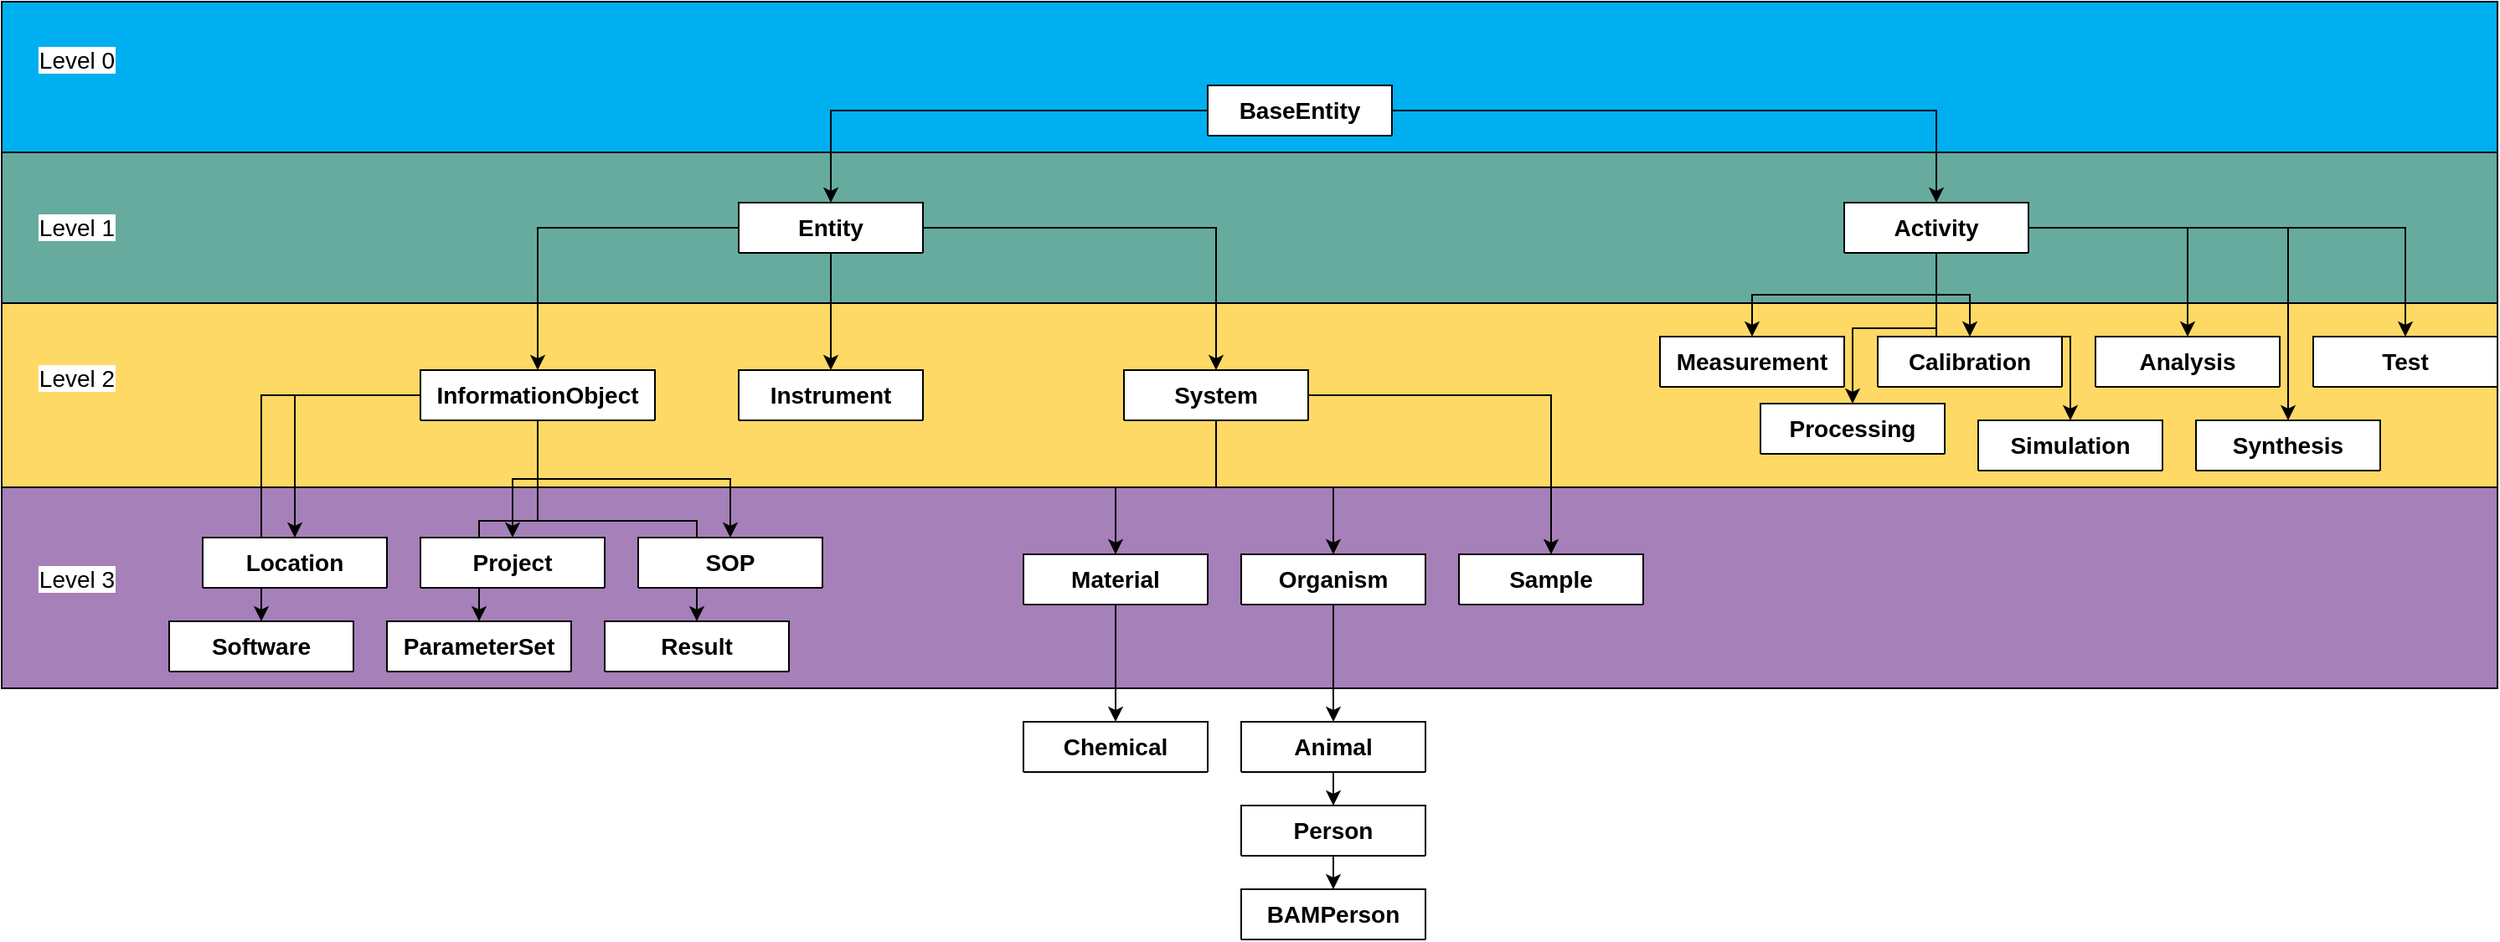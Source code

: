 <mxfile version="28.0.7">
  <diagram id="C5RBs43oDa-KdzZeNtuy" name="Page-1">
    <mxGraphModel dx="2492" dy="931" grid="1" gridSize="10" guides="1" tooltips="1" connect="1" arrows="1" fold="1" page="1" pageScale="1" pageWidth="827" pageHeight="1169" math="0" shadow="0">
      <root>
        <mxCell id="WIyWlLk6GJQsqaUBKTNV-0" />
        <mxCell id="WIyWlLk6GJQsqaUBKTNV-1" parent="WIyWlLk6GJQsqaUBKTNV-0" />
        <mxCell id="GeWPa8Rhjb-lwKFcVu_a-122" value="" style="rounded=0;whiteSpace=wrap;html=1;fillColor=#A680B8;" parent="WIyWlLk6GJQsqaUBKTNV-1" vertex="1">
          <mxGeometry x="-380" y="440" width="1490" height="120" as="geometry" />
        </mxCell>
        <mxCell id="GeWPa8Rhjb-lwKFcVu_a-121" value="" style="rounded=0;whiteSpace=wrap;html=1;fillColor=#FFD966;" parent="WIyWlLk6GJQsqaUBKTNV-1" vertex="1">
          <mxGeometry x="-380" y="330" width="1490" height="110" as="geometry" />
        </mxCell>
        <mxCell id="GeWPa8Rhjb-lwKFcVu_a-120" value="" style="rounded=0;whiteSpace=wrap;html=1;fillColor=#67AB9F;" parent="WIyWlLk6GJQsqaUBKTNV-1" vertex="1">
          <mxGeometry x="-380" y="240" width="1490" height="90" as="geometry" />
        </mxCell>
        <mxCell id="GeWPa8Rhjb-lwKFcVu_a-119" value="" style="rounded=0;whiteSpace=wrap;html=1;fillColor=#00AFF0;" parent="WIyWlLk6GJQsqaUBKTNV-1" vertex="1">
          <mxGeometry x="-380" y="150" width="1490" height="90" as="geometry" />
        </mxCell>
        <mxCell id="GeWPa8Rhjb-lwKFcVu_a-88" style="edgeStyle=orthogonalEdgeStyle;rounded=0;orthogonalLoop=1;jettySize=auto;html=1;" parent="WIyWlLk6GJQsqaUBKTNV-1" source="GeWPa8Rhjb-lwKFcVu_a-6" target="GeWPa8Rhjb-lwKFcVu_a-10" edge="1">
          <mxGeometry relative="1" as="geometry" />
        </mxCell>
        <mxCell id="GeWPa8Rhjb-lwKFcVu_a-92" style="edgeStyle=orthogonalEdgeStyle;rounded=0;orthogonalLoop=1;jettySize=auto;html=1;" parent="WIyWlLk6GJQsqaUBKTNV-1" source="GeWPa8Rhjb-lwKFcVu_a-6" target="GeWPa8Rhjb-lwKFcVu_a-13" edge="1">
          <mxGeometry relative="1" as="geometry" />
        </mxCell>
        <mxCell id="GeWPa8Rhjb-lwKFcVu_a-6" value="&lt;b&gt;&lt;font style=&quot;font-size: 14px;&quot;&gt;BaseEntity&lt;/font&gt;&lt;/b&gt;" style="swimlane;fontStyle=0;childLayout=stackLayout;horizontal=1;startSize=30;horizontalStack=0;resizeParent=1;resizeParentMax=0;resizeLast=0;collapsible=1;marginBottom=0;whiteSpace=wrap;html=1;" parent="WIyWlLk6GJQsqaUBKTNV-1" vertex="1" collapsed="1">
          <mxGeometry x="340" y="200" width="110" height="30" as="geometry">
            <mxRectangle x="220" y="330" width="140" height="90" as="alternateBounds" />
          </mxGeometry>
        </mxCell>
        <mxCell id="GeWPa8Rhjb-lwKFcVu_a-8" value="Item 2" style="text;strokeColor=none;fillColor=none;align=left;verticalAlign=middle;spacingLeft=4;spacingRight=4;overflow=hidden;points=[[0,0.5],[1,0.5]];portConstraint=eastwest;rotatable=0;whiteSpace=wrap;html=1;" parent="GeWPa8Rhjb-lwKFcVu_a-6" vertex="1">
          <mxGeometry y="30" width="140" height="30" as="geometry" />
        </mxCell>
        <mxCell id="GeWPa8Rhjb-lwKFcVu_a-9" value="Item 3" style="text;strokeColor=none;fillColor=none;align=left;verticalAlign=middle;spacingLeft=4;spacingRight=4;overflow=hidden;points=[[0,0.5],[1,0.5]];portConstraint=eastwest;rotatable=0;whiteSpace=wrap;html=1;" parent="GeWPa8Rhjb-lwKFcVu_a-6" vertex="1">
          <mxGeometry y="60" width="140" height="30" as="geometry" />
        </mxCell>
        <mxCell id="GeWPa8Rhjb-lwKFcVu_a-112" style="edgeStyle=orthogonalEdgeStyle;rounded=0;orthogonalLoop=1;jettySize=auto;html=1;" parent="WIyWlLk6GJQsqaUBKTNV-1" source="GeWPa8Rhjb-lwKFcVu_a-10" target="GeWPa8Rhjb-lwKFcVu_a-31" edge="1">
          <mxGeometry relative="1" as="geometry" />
        </mxCell>
        <mxCell id="GeWPa8Rhjb-lwKFcVu_a-113" style="edgeStyle=orthogonalEdgeStyle;rounded=0;orthogonalLoop=1;jettySize=auto;html=1;" parent="WIyWlLk6GJQsqaUBKTNV-1" source="GeWPa8Rhjb-lwKFcVu_a-10" target="GeWPa8Rhjb-lwKFcVu_a-28" edge="1">
          <mxGeometry relative="1" as="geometry" />
        </mxCell>
        <mxCell id="GeWPa8Rhjb-lwKFcVu_a-114" style="edgeStyle=orthogonalEdgeStyle;rounded=0;orthogonalLoop=1;jettySize=auto;html=1;" parent="WIyWlLk6GJQsqaUBKTNV-1" source="GeWPa8Rhjb-lwKFcVu_a-10" target="GeWPa8Rhjb-lwKFcVu_a-25" edge="1">
          <mxGeometry relative="1" as="geometry" />
        </mxCell>
        <mxCell id="GeWPa8Rhjb-lwKFcVu_a-115" style="edgeStyle=orthogonalEdgeStyle;rounded=0;orthogonalLoop=1;jettySize=auto;html=1;" parent="WIyWlLk6GJQsqaUBKTNV-1" source="GeWPa8Rhjb-lwKFcVu_a-10" target="GeWPa8Rhjb-lwKFcVu_a-43" edge="1">
          <mxGeometry relative="1" as="geometry" />
        </mxCell>
        <mxCell id="GeWPa8Rhjb-lwKFcVu_a-116" style="edgeStyle=orthogonalEdgeStyle;rounded=0;orthogonalLoop=1;jettySize=auto;html=1;" parent="WIyWlLk6GJQsqaUBKTNV-1" source="GeWPa8Rhjb-lwKFcVu_a-10" target="GeWPa8Rhjb-lwKFcVu_a-34" edge="1">
          <mxGeometry relative="1" as="geometry" />
        </mxCell>
        <mxCell id="GeWPa8Rhjb-lwKFcVu_a-117" style="edgeStyle=orthogonalEdgeStyle;rounded=0;orthogonalLoop=1;jettySize=auto;html=1;" parent="WIyWlLk6GJQsqaUBKTNV-1" source="GeWPa8Rhjb-lwKFcVu_a-10" target="GeWPa8Rhjb-lwKFcVu_a-37" edge="1">
          <mxGeometry relative="1" as="geometry" />
        </mxCell>
        <mxCell id="GeWPa8Rhjb-lwKFcVu_a-118" style="edgeStyle=orthogonalEdgeStyle;rounded=0;orthogonalLoop=1;jettySize=auto;html=1;" parent="WIyWlLk6GJQsqaUBKTNV-1" source="GeWPa8Rhjb-lwKFcVu_a-10" target="GeWPa8Rhjb-lwKFcVu_a-40" edge="1">
          <mxGeometry relative="1" as="geometry" />
        </mxCell>
        <mxCell id="GeWPa8Rhjb-lwKFcVu_a-10" value="&lt;b&gt;&lt;font style=&quot;font-size: 14px;&quot;&gt;Activity&lt;/font&gt;&lt;/b&gt;" style="swimlane;fontStyle=0;childLayout=stackLayout;horizontal=1;startSize=30;horizontalStack=0;resizeParent=1;resizeParentMax=0;resizeLast=0;collapsible=1;marginBottom=0;whiteSpace=wrap;html=1;" parent="WIyWlLk6GJQsqaUBKTNV-1" vertex="1" collapsed="1">
          <mxGeometry x="720" y="270" width="110" height="30" as="geometry">
            <mxRectangle x="220" y="330" width="140" height="90" as="alternateBounds" />
          </mxGeometry>
        </mxCell>
        <mxCell id="GeWPa8Rhjb-lwKFcVu_a-11" value="Item 2" style="text;strokeColor=none;fillColor=none;align=left;verticalAlign=middle;spacingLeft=4;spacingRight=4;overflow=hidden;points=[[0,0.5],[1,0.5]];portConstraint=eastwest;rotatable=0;whiteSpace=wrap;html=1;" parent="GeWPa8Rhjb-lwKFcVu_a-10" vertex="1">
          <mxGeometry y="30" width="140" height="30" as="geometry" />
        </mxCell>
        <mxCell id="GeWPa8Rhjb-lwKFcVu_a-12" value="Item 3" style="text;strokeColor=none;fillColor=none;align=left;verticalAlign=middle;spacingLeft=4;spacingRight=4;overflow=hidden;points=[[0,0.5],[1,0.5]];portConstraint=eastwest;rotatable=0;whiteSpace=wrap;html=1;" parent="GeWPa8Rhjb-lwKFcVu_a-10" vertex="1">
          <mxGeometry y="60" width="140" height="30" as="geometry" />
        </mxCell>
        <mxCell id="GeWPa8Rhjb-lwKFcVu_a-90" style="edgeStyle=orthogonalEdgeStyle;rounded=0;orthogonalLoop=1;jettySize=auto;html=1;" parent="WIyWlLk6GJQsqaUBKTNV-1" source="GeWPa8Rhjb-lwKFcVu_a-13" target="GeWPa8Rhjb-lwKFcVu_a-16" edge="1">
          <mxGeometry relative="1" as="geometry" />
        </mxCell>
        <mxCell id="GeWPa8Rhjb-lwKFcVu_a-91" style="edgeStyle=orthogonalEdgeStyle;rounded=0;orthogonalLoop=1;jettySize=auto;html=1;" parent="WIyWlLk6GJQsqaUBKTNV-1" source="GeWPa8Rhjb-lwKFcVu_a-13" target="GeWPa8Rhjb-lwKFcVu_a-19" edge="1">
          <mxGeometry relative="1" as="geometry" />
        </mxCell>
        <mxCell id="GeWPa8Rhjb-lwKFcVu_a-93" style="edgeStyle=orthogonalEdgeStyle;rounded=0;orthogonalLoop=1;jettySize=auto;html=1;" parent="WIyWlLk6GJQsqaUBKTNV-1" source="GeWPa8Rhjb-lwKFcVu_a-13" target="GeWPa8Rhjb-lwKFcVu_a-22" edge="1">
          <mxGeometry relative="1" as="geometry" />
        </mxCell>
        <mxCell id="GeWPa8Rhjb-lwKFcVu_a-13" value="&lt;b&gt;&lt;font style=&quot;font-size: 14px;&quot;&gt;Entity&lt;/font&gt;&lt;/b&gt;" style="swimlane;fontStyle=0;childLayout=stackLayout;horizontal=1;startSize=30;horizontalStack=0;resizeParent=1;resizeParentMax=0;resizeLast=0;collapsible=1;marginBottom=0;whiteSpace=wrap;html=1;" parent="WIyWlLk6GJQsqaUBKTNV-1" vertex="1" collapsed="1">
          <mxGeometry x="60" y="270" width="110" height="30" as="geometry">
            <mxRectangle x="220" y="330" width="140" height="90" as="alternateBounds" />
          </mxGeometry>
        </mxCell>
        <mxCell id="GeWPa8Rhjb-lwKFcVu_a-14" value="Item 2" style="text;strokeColor=none;fillColor=none;align=left;verticalAlign=middle;spacingLeft=4;spacingRight=4;overflow=hidden;points=[[0,0.5],[1,0.5]];portConstraint=eastwest;rotatable=0;whiteSpace=wrap;html=1;" parent="GeWPa8Rhjb-lwKFcVu_a-13" vertex="1">
          <mxGeometry y="30" width="140" height="30" as="geometry" />
        </mxCell>
        <mxCell id="GeWPa8Rhjb-lwKFcVu_a-15" value="Item 3" style="text;strokeColor=none;fillColor=none;align=left;verticalAlign=middle;spacingLeft=4;spacingRight=4;overflow=hidden;points=[[0,0.5],[1,0.5]];portConstraint=eastwest;rotatable=0;whiteSpace=wrap;html=1;" parent="GeWPa8Rhjb-lwKFcVu_a-13" vertex="1">
          <mxGeometry y="60" width="140" height="30" as="geometry" />
        </mxCell>
        <mxCell id="GeWPa8Rhjb-lwKFcVu_a-106" style="edgeStyle=orthogonalEdgeStyle;rounded=0;orthogonalLoop=1;jettySize=auto;html=1;" parent="WIyWlLk6GJQsqaUBKTNV-1" source="GeWPa8Rhjb-lwKFcVu_a-16" target="GeWPa8Rhjb-lwKFcVu_a-61" edge="1">
          <mxGeometry relative="1" as="geometry" />
        </mxCell>
        <mxCell id="GeWPa8Rhjb-lwKFcVu_a-107" style="edgeStyle=orthogonalEdgeStyle;rounded=0;orthogonalLoop=1;jettySize=auto;html=1;" parent="WIyWlLk6GJQsqaUBKTNV-1" source="GeWPa8Rhjb-lwKFcVu_a-16" target="GeWPa8Rhjb-lwKFcVu_a-49" edge="1">
          <mxGeometry relative="1" as="geometry" />
        </mxCell>
        <mxCell id="GeWPa8Rhjb-lwKFcVu_a-108" style="edgeStyle=orthogonalEdgeStyle;rounded=0;orthogonalLoop=1;jettySize=auto;html=1;" parent="WIyWlLk6GJQsqaUBKTNV-1" source="GeWPa8Rhjb-lwKFcVu_a-16" target="GeWPa8Rhjb-lwKFcVu_a-52" edge="1">
          <mxGeometry relative="1" as="geometry" />
        </mxCell>
        <mxCell id="GeWPa8Rhjb-lwKFcVu_a-109" style="edgeStyle=orthogonalEdgeStyle;rounded=0;orthogonalLoop=1;jettySize=auto;html=1;" parent="WIyWlLk6GJQsqaUBKTNV-1" source="GeWPa8Rhjb-lwKFcVu_a-16" target="GeWPa8Rhjb-lwKFcVu_a-55" edge="1">
          <mxGeometry relative="1" as="geometry" />
        </mxCell>
        <mxCell id="GeWPa8Rhjb-lwKFcVu_a-110" style="edgeStyle=orthogonalEdgeStyle;rounded=0;orthogonalLoop=1;jettySize=auto;html=1;" parent="WIyWlLk6GJQsqaUBKTNV-1" source="GeWPa8Rhjb-lwKFcVu_a-16" target="GeWPa8Rhjb-lwKFcVu_a-64" edge="1">
          <mxGeometry relative="1" as="geometry" />
        </mxCell>
        <mxCell id="GeWPa8Rhjb-lwKFcVu_a-111" style="edgeStyle=orthogonalEdgeStyle;rounded=0;orthogonalLoop=1;jettySize=auto;html=1;" parent="WIyWlLk6GJQsqaUBKTNV-1" source="GeWPa8Rhjb-lwKFcVu_a-16" target="GeWPa8Rhjb-lwKFcVu_a-58" edge="1">
          <mxGeometry relative="1" as="geometry" />
        </mxCell>
        <mxCell id="GeWPa8Rhjb-lwKFcVu_a-16" value="&lt;b&gt;&lt;font style=&quot;font-size: 14px;&quot;&gt;InformationObject&lt;/font&gt;&lt;/b&gt;" style="swimlane;fontStyle=0;childLayout=stackLayout;horizontal=1;startSize=30;horizontalStack=0;resizeParent=1;resizeParentMax=0;resizeLast=0;collapsible=1;marginBottom=0;whiteSpace=wrap;html=1;" parent="WIyWlLk6GJQsqaUBKTNV-1" vertex="1" collapsed="1">
          <mxGeometry x="-130" y="370" width="140" height="30" as="geometry">
            <mxRectangle x="220" y="330" width="140" height="90" as="alternateBounds" />
          </mxGeometry>
        </mxCell>
        <mxCell id="GeWPa8Rhjb-lwKFcVu_a-17" value="Item 2" style="text;strokeColor=none;fillColor=none;align=left;verticalAlign=middle;spacingLeft=4;spacingRight=4;overflow=hidden;points=[[0,0.5],[1,0.5]];portConstraint=eastwest;rotatable=0;whiteSpace=wrap;html=1;" parent="GeWPa8Rhjb-lwKFcVu_a-16" vertex="1">
          <mxGeometry y="30" width="140" height="30" as="geometry" />
        </mxCell>
        <mxCell id="GeWPa8Rhjb-lwKFcVu_a-18" value="Item 3" style="text;strokeColor=none;fillColor=none;align=left;verticalAlign=middle;spacingLeft=4;spacingRight=4;overflow=hidden;points=[[0,0.5],[1,0.5]];portConstraint=eastwest;rotatable=0;whiteSpace=wrap;html=1;" parent="GeWPa8Rhjb-lwKFcVu_a-16" vertex="1">
          <mxGeometry y="60" width="140" height="30" as="geometry" />
        </mxCell>
        <mxCell id="GeWPa8Rhjb-lwKFcVu_a-19" value="&lt;b&gt;&lt;font style=&quot;font-size: 14px;&quot;&gt;Instrument&lt;/font&gt;&lt;/b&gt;" style="swimlane;fontStyle=0;childLayout=stackLayout;horizontal=1;startSize=30;horizontalStack=0;resizeParent=1;resizeParentMax=0;resizeLast=0;collapsible=1;marginBottom=0;whiteSpace=wrap;html=1;" parent="WIyWlLk6GJQsqaUBKTNV-1" vertex="1" collapsed="1">
          <mxGeometry x="60" y="370" width="110" height="30" as="geometry">
            <mxRectangle x="220" y="330" width="140" height="90" as="alternateBounds" />
          </mxGeometry>
        </mxCell>
        <mxCell id="GeWPa8Rhjb-lwKFcVu_a-20" value="Item 2" style="text;strokeColor=none;fillColor=none;align=left;verticalAlign=middle;spacingLeft=4;spacingRight=4;overflow=hidden;points=[[0,0.5],[1,0.5]];portConstraint=eastwest;rotatable=0;whiteSpace=wrap;html=1;" parent="GeWPa8Rhjb-lwKFcVu_a-19" vertex="1">
          <mxGeometry y="30" width="140" height="30" as="geometry" />
        </mxCell>
        <mxCell id="GeWPa8Rhjb-lwKFcVu_a-21" value="Item 3" style="text;strokeColor=none;fillColor=none;align=left;verticalAlign=middle;spacingLeft=4;spacingRight=4;overflow=hidden;points=[[0,0.5],[1,0.5]];portConstraint=eastwest;rotatable=0;whiteSpace=wrap;html=1;" parent="GeWPa8Rhjb-lwKFcVu_a-19" vertex="1">
          <mxGeometry y="60" width="140" height="30" as="geometry" />
        </mxCell>
        <mxCell id="GeWPa8Rhjb-lwKFcVu_a-98" style="edgeStyle=orthogonalEdgeStyle;rounded=0;orthogonalLoop=1;jettySize=auto;html=1;" parent="WIyWlLk6GJQsqaUBKTNV-1" source="GeWPa8Rhjb-lwKFcVu_a-22" target="GeWPa8Rhjb-lwKFcVu_a-67" edge="1">
          <mxGeometry relative="1" as="geometry" />
        </mxCell>
        <mxCell id="GeWPa8Rhjb-lwKFcVu_a-99" style="edgeStyle=orthogonalEdgeStyle;rounded=0;orthogonalLoop=1;jettySize=auto;html=1;" parent="WIyWlLk6GJQsqaUBKTNV-1" source="GeWPa8Rhjb-lwKFcVu_a-22" target="GeWPa8Rhjb-lwKFcVu_a-73" edge="1">
          <mxGeometry relative="1" as="geometry" />
        </mxCell>
        <mxCell id="GeWPa8Rhjb-lwKFcVu_a-100" style="edgeStyle=orthogonalEdgeStyle;rounded=0;orthogonalLoop=1;jettySize=auto;html=1;" parent="WIyWlLk6GJQsqaUBKTNV-1" source="GeWPa8Rhjb-lwKFcVu_a-22" target="GeWPa8Rhjb-lwKFcVu_a-85" edge="1">
          <mxGeometry relative="1" as="geometry" />
        </mxCell>
        <mxCell id="GeWPa8Rhjb-lwKFcVu_a-22" value="&lt;b&gt;&lt;font style=&quot;font-size: 14px;&quot;&gt;System&lt;/font&gt;&lt;/b&gt;" style="swimlane;fontStyle=0;childLayout=stackLayout;horizontal=1;startSize=30;horizontalStack=0;resizeParent=1;resizeParentMax=0;resizeLast=0;collapsible=1;marginBottom=0;whiteSpace=wrap;html=1;" parent="WIyWlLk6GJQsqaUBKTNV-1" vertex="1" collapsed="1">
          <mxGeometry x="290" y="370" width="110" height="30" as="geometry">
            <mxRectangle x="220" y="330" width="140" height="90" as="alternateBounds" />
          </mxGeometry>
        </mxCell>
        <mxCell id="GeWPa8Rhjb-lwKFcVu_a-23" value="Item 2" style="text;strokeColor=none;fillColor=none;align=left;verticalAlign=middle;spacingLeft=4;spacingRight=4;overflow=hidden;points=[[0,0.5],[1,0.5]];portConstraint=eastwest;rotatable=0;whiteSpace=wrap;html=1;" parent="GeWPa8Rhjb-lwKFcVu_a-22" vertex="1">
          <mxGeometry y="30" width="140" height="30" as="geometry" />
        </mxCell>
        <mxCell id="GeWPa8Rhjb-lwKFcVu_a-24" value="Item 3" style="text;strokeColor=none;fillColor=none;align=left;verticalAlign=middle;spacingLeft=4;spacingRight=4;overflow=hidden;points=[[0,0.5],[1,0.5]];portConstraint=eastwest;rotatable=0;whiteSpace=wrap;html=1;" parent="GeWPa8Rhjb-lwKFcVu_a-22" vertex="1">
          <mxGeometry y="60" width="140" height="30" as="geometry" />
        </mxCell>
        <mxCell id="GeWPa8Rhjb-lwKFcVu_a-25" value="&lt;b&gt;&lt;font style=&quot;font-size: 14px;&quot;&gt;Analysis&lt;/font&gt;&lt;/b&gt;" style="swimlane;fontStyle=0;childLayout=stackLayout;horizontal=1;startSize=30;horizontalStack=0;resizeParent=1;resizeParentMax=0;resizeLast=0;collapsible=1;marginBottom=0;whiteSpace=wrap;html=1;" parent="WIyWlLk6GJQsqaUBKTNV-1" vertex="1" collapsed="1">
          <mxGeometry x="870" y="350" width="110" height="30" as="geometry">
            <mxRectangle x="220" y="330" width="140" height="90" as="alternateBounds" />
          </mxGeometry>
        </mxCell>
        <mxCell id="GeWPa8Rhjb-lwKFcVu_a-26" value="Item 2" style="text;strokeColor=none;fillColor=none;align=left;verticalAlign=middle;spacingLeft=4;spacingRight=4;overflow=hidden;points=[[0,0.5],[1,0.5]];portConstraint=eastwest;rotatable=0;whiteSpace=wrap;html=1;" parent="GeWPa8Rhjb-lwKFcVu_a-25" vertex="1">
          <mxGeometry y="30" width="140" height="30" as="geometry" />
        </mxCell>
        <mxCell id="GeWPa8Rhjb-lwKFcVu_a-27" value="Item 3" style="text;strokeColor=none;fillColor=none;align=left;verticalAlign=middle;spacingLeft=4;spacingRight=4;overflow=hidden;points=[[0,0.5],[1,0.5]];portConstraint=eastwest;rotatable=0;whiteSpace=wrap;html=1;" parent="GeWPa8Rhjb-lwKFcVu_a-25" vertex="1">
          <mxGeometry y="60" width="140" height="30" as="geometry" />
        </mxCell>
        <mxCell id="GeWPa8Rhjb-lwKFcVu_a-28" value="&lt;b&gt;&lt;font style=&quot;font-size: 14px;&quot;&gt;Calibration&lt;/font&gt;&lt;/b&gt;" style="swimlane;fontStyle=0;childLayout=stackLayout;horizontal=1;startSize=30;horizontalStack=0;resizeParent=1;resizeParentMax=0;resizeLast=0;collapsible=1;marginBottom=0;whiteSpace=wrap;html=1;" parent="WIyWlLk6GJQsqaUBKTNV-1" vertex="1" collapsed="1">
          <mxGeometry x="740" y="350" width="110" height="30" as="geometry">
            <mxRectangle x="220" y="330" width="140" height="90" as="alternateBounds" />
          </mxGeometry>
        </mxCell>
        <mxCell id="GeWPa8Rhjb-lwKFcVu_a-29" value="Item 2" style="text;strokeColor=none;fillColor=none;align=left;verticalAlign=middle;spacingLeft=4;spacingRight=4;overflow=hidden;points=[[0,0.5],[1,0.5]];portConstraint=eastwest;rotatable=0;whiteSpace=wrap;html=1;" parent="GeWPa8Rhjb-lwKFcVu_a-28" vertex="1">
          <mxGeometry y="30" width="140" height="30" as="geometry" />
        </mxCell>
        <mxCell id="GeWPa8Rhjb-lwKFcVu_a-30" value="Item 3" style="text;strokeColor=none;fillColor=none;align=left;verticalAlign=middle;spacingLeft=4;spacingRight=4;overflow=hidden;points=[[0,0.5],[1,0.5]];portConstraint=eastwest;rotatable=0;whiteSpace=wrap;html=1;" parent="GeWPa8Rhjb-lwKFcVu_a-28" vertex="1">
          <mxGeometry y="60" width="140" height="30" as="geometry" />
        </mxCell>
        <mxCell id="GeWPa8Rhjb-lwKFcVu_a-31" value="&lt;b&gt;&lt;font style=&quot;font-size: 14px;&quot;&gt;Measurement&lt;/font&gt;&lt;/b&gt;&lt;span style=&quot;color: rgba(0, 0, 0, 0); font-family: monospace; font-size: 0px; text-align: start; text-wrap-mode: nowrap;&quot;&gt;%3CmxGraphModel%3E%3Croot%3E%3CmxCell%20id%3D%220%22%2F%3E%3CmxCell%20id%3D%221%22%20parent%3D%220%22%2F%3E%3CmxCell%20id%3D%222%22%20value%3D%22%26lt%3Bb%26gt%3B%26lt%3Bfont%20style%3D%26quot%3Bfont-size%3A%2014px%3B%26quot%3B%26gt%3BAnalysis%26lt%3B%2Ffont%26gt%3B%26lt%3B%2Fb%26gt%3B%22%20style%3D%22swimlane%3BfontStyle%3D0%3BchildLayout%3DstackLayout%3Bhorizontal%3D1%3BstartSize%3D30%3BhorizontalStack%3D0%3BresizeParent%3D1%3BresizeParentMax%3D0%3BresizeLast%3D0%3Bcollapsible%3D1%3BmarginBottom%3D0%3BwhiteSpace%3Dwrap%3Bhtml%3D1%3B%22%20vertex%3D%221%22%20collapsed%3D%221%22%20parent%3D%221%22%3E%3CmxGeometry%20x%3D%22520%22%20y%3D%22390%22%20width%3D%22110%22%20height%3D%2230%22%20as%3D%22geometry%22%3E%3CmxRectangle%20x%3D%22220%22%20y%3D%22330%22%20width%3D%22140%22%20height%3D%2290%22%20as%3D%22alternateBounds%22%2F%3E%3C%2FmxGeometry%3E%3C%2FmxCell%3E%3CmxCell%20id%3D%223%22%20value%3D%22Item%202%22%20style%3D%22text%3BstrokeColor%3Dnone%3BfillColor%3Dnone%3Balign%3Dleft%3BverticalAlign%3Dmiddle%3BspacingLeft%3D4%3BspacingRight%3D4%3Boverflow%3Dhidden%3Bpoints%3D%5B%5B0%2C0.5%5D%2C%5B1%2C0.5%5D%5D%3BportConstraint%3Deastwest%3Brotatable%3D0%3BwhiteSpace%3Dwrap%3Bhtml%3D1%3B%22%20vertex%3D%221%22%20parent%3D%222%22%3E%3CmxGeometry%20y%3D%2230%22%20width%3D%22140%22%20height%3D%2230%22%20as%3D%22geometry%22%2F%3E%3C%2FmxCell%3E%3CmxCell%20id%3D%224%22%20value%3D%22Item%203%22%20style%3D%22text%3BstrokeColor%3Dnone%3BfillColor%3Dnone%3Balign%3Dleft%3BverticalAlign%3Dmiddle%3BspacingLeft%3D4%3BspacingRight%3D4%3Boverflow%3Dhidden%3Bpoints%3D%5B%5B0%2C0.5%5D%2C%5B1%2C0.5%5D%5D%3BportConstraint%3Deastwest%3Brotatable%3D0%3BwhiteSpace%3Dwrap%3Bhtml%3D1%3B%22%20vertex%3D%221%22%20parent%3D%222%22%3E%3CmxGeometry%20y%3D%2260%22%20width%3D%22140%22%20height%3D%2230%22%20as%3D%22geometry%22%2F%3E%3C%2FmxCell%3E%3C%2Froot%3E%3C%2FmxGraphModel%3E&lt;/span&gt;" style="swimlane;fontStyle=0;childLayout=stackLayout;horizontal=1;startSize=30;horizontalStack=0;resizeParent=1;resizeParentMax=0;resizeLast=0;collapsible=1;marginBottom=0;whiteSpace=wrap;html=1;" parent="WIyWlLk6GJQsqaUBKTNV-1" vertex="1" collapsed="1">
          <mxGeometry x="610" y="350" width="110" height="30" as="geometry">
            <mxRectangle x="220" y="330" width="140" height="90" as="alternateBounds" />
          </mxGeometry>
        </mxCell>
        <mxCell id="GeWPa8Rhjb-lwKFcVu_a-32" value="Item 2" style="text;strokeColor=none;fillColor=none;align=left;verticalAlign=middle;spacingLeft=4;spacingRight=4;overflow=hidden;points=[[0,0.5],[1,0.5]];portConstraint=eastwest;rotatable=0;whiteSpace=wrap;html=1;" parent="GeWPa8Rhjb-lwKFcVu_a-31" vertex="1">
          <mxGeometry y="30" width="140" height="30" as="geometry" />
        </mxCell>
        <mxCell id="GeWPa8Rhjb-lwKFcVu_a-33" value="Item 3" style="text;strokeColor=none;fillColor=none;align=left;verticalAlign=middle;spacingLeft=4;spacingRight=4;overflow=hidden;points=[[0,0.5],[1,0.5]];portConstraint=eastwest;rotatable=0;whiteSpace=wrap;html=1;" parent="GeWPa8Rhjb-lwKFcVu_a-31" vertex="1">
          <mxGeometry y="60" width="140" height="30" as="geometry" />
        </mxCell>
        <mxCell id="GeWPa8Rhjb-lwKFcVu_a-34" value="&lt;b&gt;&lt;font style=&quot;font-size: 14px;&quot;&gt;Processing&lt;/font&gt;&lt;/b&gt;" style="swimlane;fontStyle=0;childLayout=stackLayout;horizontal=1;startSize=30;horizontalStack=0;resizeParent=1;resizeParentMax=0;resizeLast=0;collapsible=1;marginBottom=0;whiteSpace=wrap;html=1;" parent="WIyWlLk6GJQsqaUBKTNV-1" vertex="1" collapsed="1">
          <mxGeometry x="670" y="390" width="110" height="30" as="geometry">
            <mxRectangle x="220" y="330" width="140" height="90" as="alternateBounds" />
          </mxGeometry>
        </mxCell>
        <mxCell id="GeWPa8Rhjb-lwKFcVu_a-35" value="Item 2" style="text;strokeColor=none;fillColor=none;align=left;verticalAlign=middle;spacingLeft=4;spacingRight=4;overflow=hidden;points=[[0,0.5],[1,0.5]];portConstraint=eastwest;rotatable=0;whiteSpace=wrap;html=1;" parent="GeWPa8Rhjb-lwKFcVu_a-34" vertex="1">
          <mxGeometry y="30" width="140" height="30" as="geometry" />
        </mxCell>
        <mxCell id="GeWPa8Rhjb-lwKFcVu_a-36" value="Item 3" style="text;strokeColor=none;fillColor=none;align=left;verticalAlign=middle;spacingLeft=4;spacingRight=4;overflow=hidden;points=[[0,0.5],[1,0.5]];portConstraint=eastwest;rotatable=0;whiteSpace=wrap;html=1;" parent="GeWPa8Rhjb-lwKFcVu_a-34" vertex="1">
          <mxGeometry y="60" width="140" height="30" as="geometry" />
        </mxCell>
        <mxCell id="GeWPa8Rhjb-lwKFcVu_a-37" value="&lt;b&gt;&lt;font style=&quot;font-size: 14px;&quot;&gt;Simulation&lt;/font&gt;&lt;/b&gt;" style="swimlane;fontStyle=0;childLayout=stackLayout;horizontal=1;startSize=30;horizontalStack=0;resizeParent=1;resizeParentMax=0;resizeLast=0;collapsible=1;marginBottom=0;whiteSpace=wrap;html=1;" parent="WIyWlLk6GJQsqaUBKTNV-1" vertex="1" collapsed="1">
          <mxGeometry x="800" y="400" width="110" height="30" as="geometry">
            <mxRectangle x="220" y="330" width="140" height="90" as="alternateBounds" />
          </mxGeometry>
        </mxCell>
        <mxCell id="GeWPa8Rhjb-lwKFcVu_a-38" value="Item 2" style="text;strokeColor=none;fillColor=none;align=left;verticalAlign=middle;spacingLeft=4;spacingRight=4;overflow=hidden;points=[[0,0.5],[1,0.5]];portConstraint=eastwest;rotatable=0;whiteSpace=wrap;html=1;" parent="GeWPa8Rhjb-lwKFcVu_a-37" vertex="1">
          <mxGeometry y="30" width="140" height="30" as="geometry" />
        </mxCell>
        <mxCell id="GeWPa8Rhjb-lwKFcVu_a-39" value="Item 3" style="text;strokeColor=none;fillColor=none;align=left;verticalAlign=middle;spacingLeft=4;spacingRight=4;overflow=hidden;points=[[0,0.5],[1,0.5]];portConstraint=eastwest;rotatable=0;whiteSpace=wrap;html=1;" parent="GeWPa8Rhjb-lwKFcVu_a-37" vertex="1">
          <mxGeometry y="60" width="140" height="30" as="geometry" />
        </mxCell>
        <mxCell id="GeWPa8Rhjb-lwKFcVu_a-40" value="&lt;b&gt;&lt;font style=&quot;font-size: 14px;&quot;&gt;Synthesis&lt;/font&gt;&lt;/b&gt;" style="swimlane;fontStyle=0;childLayout=stackLayout;horizontal=1;startSize=30;horizontalStack=0;resizeParent=1;resizeParentMax=0;resizeLast=0;collapsible=1;marginBottom=0;whiteSpace=wrap;html=1;" parent="WIyWlLk6GJQsqaUBKTNV-1" vertex="1" collapsed="1">
          <mxGeometry x="930" y="400" width="110" height="30" as="geometry">
            <mxRectangle x="220" y="330" width="140" height="90" as="alternateBounds" />
          </mxGeometry>
        </mxCell>
        <mxCell id="GeWPa8Rhjb-lwKFcVu_a-41" value="Item 2" style="text;strokeColor=none;fillColor=none;align=left;verticalAlign=middle;spacingLeft=4;spacingRight=4;overflow=hidden;points=[[0,0.5],[1,0.5]];portConstraint=eastwest;rotatable=0;whiteSpace=wrap;html=1;" parent="GeWPa8Rhjb-lwKFcVu_a-40" vertex="1">
          <mxGeometry y="30" width="140" height="30" as="geometry" />
        </mxCell>
        <mxCell id="GeWPa8Rhjb-lwKFcVu_a-42" value="Item 3" style="text;strokeColor=none;fillColor=none;align=left;verticalAlign=middle;spacingLeft=4;spacingRight=4;overflow=hidden;points=[[0,0.5],[1,0.5]];portConstraint=eastwest;rotatable=0;whiteSpace=wrap;html=1;" parent="GeWPa8Rhjb-lwKFcVu_a-40" vertex="1">
          <mxGeometry y="60" width="140" height="30" as="geometry" />
        </mxCell>
        <mxCell id="GeWPa8Rhjb-lwKFcVu_a-43" value="&lt;b&gt;&lt;font style=&quot;font-size: 14px;&quot;&gt;Test&lt;/font&gt;&lt;/b&gt;" style="swimlane;fontStyle=0;childLayout=stackLayout;horizontal=1;startSize=30;horizontalStack=0;resizeParent=1;resizeParentMax=0;resizeLast=0;collapsible=1;marginBottom=0;whiteSpace=wrap;html=1;" parent="WIyWlLk6GJQsqaUBKTNV-1" vertex="1" collapsed="1">
          <mxGeometry x="1000" y="350" width="110" height="30" as="geometry">
            <mxRectangle x="220" y="330" width="140" height="90" as="alternateBounds" />
          </mxGeometry>
        </mxCell>
        <mxCell id="GeWPa8Rhjb-lwKFcVu_a-44" value="Item 2" style="text;strokeColor=none;fillColor=none;align=left;verticalAlign=middle;spacingLeft=4;spacingRight=4;overflow=hidden;points=[[0,0.5],[1,0.5]];portConstraint=eastwest;rotatable=0;whiteSpace=wrap;html=1;" parent="GeWPa8Rhjb-lwKFcVu_a-43" vertex="1">
          <mxGeometry y="30" width="140" height="30" as="geometry" />
        </mxCell>
        <mxCell id="GeWPa8Rhjb-lwKFcVu_a-45" value="Item 3" style="text;strokeColor=none;fillColor=none;align=left;verticalAlign=middle;spacingLeft=4;spacingRight=4;overflow=hidden;points=[[0,0.5],[1,0.5]];portConstraint=eastwest;rotatable=0;whiteSpace=wrap;html=1;" parent="GeWPa8Rhjb-lwKFcVu_a-43" vertex="1">
          <mxGeometry y="60" width="140" height="30" as="geometry" />
        </mxCell>
        <mxCell id="GeWPa8Rhjb-lwKFcVu_a-49" value="&lt;b&gt;&lt;font style=&quot;font-size: 14px;&quot;&gt;Location&lt;/font&gt;&lt;/b&gt;" style="swimlane;fontStyle=0;childLayout=stackLayout;horizontal=1;startSize=30;horizontalStack=0;resizeParent=1;resizeParentMax=0;resizeLast=0;collapsible=1;marginBottom=0;whiteSpace=wrap;html=1;" parent="WIyWlLk6GJQsqaUBKTNV-1" vertex="1" collapsed="1">
          <mxGeometry x="-260" y="470" width="110" height="30" as="geometry">
            <mxRectangle x="220" y="330" width="140" height="90" as="alternateBounds" />
          </mxGeometry>
        </mxCell>
        <mxCell id="GeWPa8Rhjb-lwKFcVu_a-50" value="Item 2" style="text;strokeColor=none;fillColor=none;align=left;verticalAlign=middle;spacingLeft=4;spacingRight=4;overflow=hidden;points=[[0,0.5],[1,0.5]];portConstraint=eastwest;rotatable=0;whiteSpace=wrap;html=1;" parent="GeWPa8Rhjb-lwKFcVu_a-49" vertex="1">
          <mxGeometry y="30" width="140" height="30" as="geometry" />
        </mxCell>
        <mxCell id="GeWPa8Rhjb-lwKFcVu_a-51" value="Item 3" style="text;strokeColor=none;fillColor=none;align=left;verticalAlign=middle;spacingLeft=4;spacingRight=4;overflow=hidden;points=[[0,0.5],[1,0.5]];portConstraint=eastwest;rotatable=0;whiteSpace=wrap;html=1;" parent="GeWPa8Rhjb-lwKFcVu_a-49" vertex="1">
          <mxGeometry y="60" width="140" height="30" as="geometry" />
        </mxCell>
        <mxCell id="GeWPa8Rhjb-lwKFcVu_a-52" value="&lt;b&gt;&lt;font style=&quot;font-size: 14px;&quot;&gt;ParameterSet&lt;/font&gt;&lt;/b&gt;" style="swimlane;fontStyle=0;childLayout=stackLayout;horizontal=1;startSize=30;horizontalStack=0;resizeParent=1;resizeParentMax=0;resizeLast=0;collapsible=1;marginBottom=0;whiteSpace=wrap;html=1;" parent="WIyWlLk6GJQsqaUBKTNV-1" vertex="1" collapsed="1">
          <mxGeometry x="-150" y="520" width="110" height="30" as="geometry">
            <mxRectangle x="220" y="330" width="140" height="90" as="alternateBounds" />
          </mxGeometry>
        </mxCell>
        <mxCell id="GeWPa8Rhjb-lwKFcVu_a-53" value="Item 2" style="text;strokeColor=none;fillColor=none;align=left;verticalAlign=middle;spacingLeft=4;spacingRight=4;overflow=hidden;points=[[0,0.5],[1,0.5]];portConstraint=eastwest;rotatable=0;whiteSpace=wrap;html=1;" parent="GeWPa8Rhjb-lwKFcVu_a-52" vertex="1">
          <mxGeometry y="30" width="140" height="30" as="geometry" />
        </mxCell>
        <mxCell id="GeWPa8Rhjb-lwKFcVu_a-54" value="Item 3" style="text;strokeColor=none;fillColor=none;align=left;verticalAlign=middle;spacingLeft=4;spacingRight=4;overflow=hidden;points=[[0,0.5],[1,0.5]];portConstraint=eastwest;rotatable=0;whiteSpace=wrap;html=1;" parent="GeWPa8Rhjb-lwKFcVu_a-52" vertex="1">
          <mxGeometry y="60" width="140" height="30" as="geometry" />
        </mxCell>
        <mxCell id="GeWPa8Rhjb-lwKFcVu_a-55" value="&lt;b&gt;&lt;font style=&quot;font-size: 14px;&quot;&gt;Project&lt;/font&gt;&lt;/b&gt;" style="swimlane;fontStyle=0;childLayout=stackLayout;horizontal=1;startSize=30;horizontalStack=0;resizeParent=1;resizeParentMax=0;resizeLast=0;collapsible=1;marginBottom=0;whiteSpace=wrap;html=1;" parent="WIyWlLk6GJQsqaUBKTNV-1" vertex="1" collapsed="1">
          <mxGeometry x="-130" y="470" width="110" height="30" as="geometry">
            <mxRectangle x="220" y="330" width="140" height="90" as="alternateBounds" />
          </mxGeometry>
        </mxCell>
        <mxCell id="GeWPa8Rhjb-lwKFcVu_a-56" value="Item 2" style="text;strokeColor=none;fillColor=none;align=left;verticalAlign=middle;spacingLeft=4;spacingRight=4;overflow=hidden;points=[[0,0.5],[1,0.5]];portConstraint=eastwest;rotatable=0;whiteSpace=wrap;html=1;" parent="GeWPa8Rhjb-lwKFcVu_a-55" vertex="1">
          <mxGeometry y="30" width="140" height="30" as="geometry" />
        </mxCell>
        <mxCell id="GeWPa8Rhjb-lwKFcVu_a-57" value="Item 3" style="text;strokeColor=none;fillColor=none;align=left;verticalAlign=middle;spacingLeft=4;spacingRight=4;overflow=hidden;points=[[0,0.5],[1,0.5]];portConstraint=eastwest;rotatable=0;whiteSpace=wrap;html=1;" parent="GeWPa8Rhjb-lwKFcVu_a-55" vertex="1">
          <mxGeometry y="60" width="140" height="30" as="geometry" />
        </mxCell>
        <mxCell id="GeWPa8Rhjb-lwKFcVu_a-58" value="&lt;b&gt;&lt;font style=&quot;font-size: 14px;&quot;&gt;SOP&lt;/font&gt;&lt;/b&gt;" style="swimlane;fontStyle=0;childLayout=stackLayout;horizontal=1;startSize=30;horizontalStack=0;resizeParent=1;resizeParentMax=0;resizeLast=0;collapsible=1;marginBottom=0;whiteSpace=wrap;html=1;" parent="WIyWlLk6GJQsqaUBKTNV-1" vertex="1" collapsed="1">
          <mxGeometry y="470" width="110" height="30" as="geometry">
            <mxRectangle x="220" y="330" width="140" height="90" as="alternateBounds" />
          </mxGeometry>
        </mxCell>
        <mxCell id="GeWPa8Rhjb-lwKFcVu_a-59" value="Item 2" style="text;strokeColor=none;fillColor=none;align=left;verticalAlign=middle;spacingLeft=4;spacingRight=4;overflow=hidden;points=[[0,0.5],[1,0.5]];portConstraint=eastwest;rotatable=0;whiteSpace=wrap;html=1;" parent="GeWPa8Rhjb-lwKFcVu_a-58" vertex="1">
          <mxGeometry y="30" width="140" height="30" as="geometry" />
        </mxCell>
        <mxCell id="GeWPa8Rhjb-lwKFcVu_a-60" value="Item 3" style="text;strokeColor=none;fillColor=none;align=left;verticalAlign=middle;spacingLeft=4;spacingRight=4;overflow=hidden;points=[[0,0.5],[1,0.5]];portConstraint=eastwest;rotatable=0;whiteSpace=wrap;html=1;" parent="GeWPa8Rhjb-lwKFcVu_a-58" vertex="1">
          <mxGeometry y="60" width="140" height="30" as="geometry" />
        </mxCell>
        <mxCell id="GeWPa8Rhjb-lwKFcVu_a-61" value="&lt;b&gt;&lt;font style=&quot;font-size: 14px;&quot;&gt;Software&lt;/font&gt;&lt;/b&gt;" style="swimlane;fontStyle=0;childLayout=stackLayout;horizontal=1;startSize=30;horizontalStack=0;resizeParent=1;resizeParentMax=0;resizeLast=0;collapsible=1;marginBottom=0;whiteSpace=wrap;html=1;" parent="WIyWlLk6GJQsqaUBKTNV-1" vertex="1" collapsed="1">
          <mxGeometry x="-280" y="520" width="110" height="30" as="geometry">
            <mxRectangle x="220" y="330" width="140" height="90" as="alternateBounds" />
          </mxGeometry>
        </mxCell>
        <mxCell id="GeWPa8Rhjb-lwKFcVu_a-62" value="Item 2" style="text;strokeColor=none;fillColor=none;align=left;verticalAlign=middle;spacingLeft=4;spacingRight=4;overflow=hidden;points=[[0,0.5],[1,0.5]];portConstraint=eastwest;rotatable=0;whiteSpace=wrap;html=1;" parent="GeWPa8Rhjb-lwKFcVu_a-61" vertex="1">
          <mxGeometry y="30" width="140" height="30" as="geometry" />
        </mxCell>
        <mxCell id="GeWPa8Rhjb-lwKFcVu_a-63" value="Item 3" style="text;strokeColor=none;fillColor=none;align=left;verticalAlign=middle;spacingLeft=4;spacingRight=4;overflow=hidden;points=[[0,0.5],[1,0.5]];portConstraint=eastwest;rotatable=0;whiteSpace=wrap;html=1;" parent="GeWPa8Rhjb-lwKFcVu_a-61" vertex="1">
          <mxGeometry y="60" width="140" height="30" as="geometry" />
        </mxCell>
        <mxCell id="GeWPa8Rhjb-lwKFcVu_a-64" value="&lt;b&gt;&lt;font style=&quot;font-size: 14px;&quot;&gt;Result&lt;/font&gt;&lt;/b&gt;" style="swimlane;fontStyle=0;childLayout=stackLayout;horizontal=1;startSize=30;horizontalStack=0;resizeParent=1;resizeParentMax=0;resizeLast=0;collapsible=1;marginBottom=0;whiteSpace=wrap;html=1;" parent="WIyWlLk6GJQsqaUBKTNV-1" vertex="1" collapsed="1">
          <mxGeometry x="-20" y="520" width="110" height="30" as="geometry">
            <mxRectangle x="220" y="330" width="140" height="90" as="alternateBounds" />
          </mxGeometry>
        </mxCell>
        <mxCell id="GeWPa8Rhjb-lwKFcVu_a-65" value="Item 2" style="text;strokeColor=none;fillColor=none;align=left;verticalAlign=middle;spacingLeft=4;spacingRight=4;overflow=hidden;points=[[0,0.5],[1,0.5]];portConstraint=eastwest;rotatable=0;whiteSpace=wrap;html=1;" parent="GeWPa8Rhjb-lwKFcVu_a-64" vertex="1">
          <mxGeometry y="30" width="140" height="30" as="geometry" />
        </mxCell>
        <mxCell id="GeWPa8Rhjb-lwKFcVu_a-66" value="Item 3" style="text;strokeColor=none;fillColor=none;align=left;verticalAlign=middle;spacingLeft=4;spacingRight=4;overflow=hidden;points=[[0,0.5],[1,0.5]];portConstraint=eastwest;rotatable=0;whiteSpace=wrap;html=1;" parent="GeWPa8Rhjb-lwKFcVu_a-64" vertex="1">
          <mxGeometry y="60" width="140" height="30" as="geometry" />
        </mxCell>
        <mxCell id="GeWPa8Rhjb-lwKFcVu_a-102" style="edgeStyle=orthogonalEdgeStyle;rounded=0;orthogonalLoop=1;jettySize=auto;html=1;" parent="WIyWlLk6GJQsqaUBKTNV-1" source="GeWPa8Rhjb-lwKFcVu_a-67" target="GeWPa8Rhjb-lwKFcVu_a-70" edge="1">
          <mxGeometry relative="1" as="geometry" />
        </mxCell>
        <mxCell id="GeWPa8Rhjb-lwKFcVu_a-67" value="&lt;b&gt;&lt;font style=&quot;font-size: 14px;&quot;&gt;Material&lt;/font&gt;&lt;/b&gt;" style="swimlane;fontStyle=0;childLayout=stackLayout;horizontal=1;startSize=30;horizontalStack=0;resizeParent=1;resizeParentMax=0;resizeLast=0;collapsible=1;marginBottom=0;whiteSpace=wrap;html=1;" parent="WIyWlLk6GJQsqaUBKTNV-1" vertex="1" collapsed="1">
          <mxGeometry x="230" y="480" width="110" height="30" as="geometry">
            <mxRectangle x="220" y="330" width="140" height="90" as="alternateBounds" />
          </mxGeometry>
        </mxCell>
        <mxCell id="GeWPa8Rhjb-lwKFcVu_a-68" value="Item 2" style="text;strokeColor=none;fillColor=none;align=left;verticalAlign=middle;spacingLeft=4;spacingRight=4;overflow=hidden;points=[[0,0.5],[1,0.5]];portConstraint=eastwest;rotatable=0;whiteSpace=wrap;html=1;" parent="GeWPa8Rhjb-lwKFcVu_a-67" vertex="1">
          <mxGeometry y="30" width="140" height="30" as="geometry" />
        </mxCell>
        <mxCell id="GeWPa8Rhjb-lwKFcVu_a-69" value="Item 3" style="text;strokeColor=none;fillColor=none;align=left;verticalAlign=middle;spacingLeft=4;spacingRight=4;overflow=hidden;points=[[0,0.5],[1,0.5]];portConstraint=eastwest;rotatable=0;whiteSpace=wrap;html=1;" parent="GeWPa8Rhjb-lwKFcVu_a-67" vertex="1">
          <mxGeometry y="60" width="140" height="30" as="geometry" />
        </mxCell>
        <mxCell id="GeWPa8Rhjb-lwKFcVu_a-70" value="&lt;b&gt;&lt;font style=&quot;font-size: 14px;&quot;&gt;Chemical&lt;/font&gt;&lt;/b&gt;" style="swimlane;fontStyle=0;childLayout=stackLayout;horizontal=1;startSize=30;horizontalStack=0;resizeParent=1;resizeParentMax=0;resizeLast=0;collapsible=1;marginBottom=0;whiteSpace=wrap;html=1;" parent="WIyWlLk6GJQsqaUBKTNV-1" vertex="1" collapsed="1">
          <mxGeometry x="230" y="580" width="110" height="30" as="geometry">
            <mxRectangle x="220" y="330" width="140" height="90" as="alternateBounds" />
          </mxGeometry>
        </mxCell>
        <mxCell id="GeWPa8Rhjb-lwKFcVu_a-71" value="Item 2" style="text;strokeColor=none;fillColor=none;align=left;verticalAlign=middle;spacingLeft=4;spacingRight=4;overflow=hidden;points=[[0,0.5],[1,0.5]];portConstraint=eastwest;rotatable=0;whiteSpace=wrap;html=1;" parent="GeWPa8Rhjb-lwKFcVu_a-70" vertex="1">
          <mxGeometry y="30" width="140" height="30" as="geometry" />
        </mxCell>
        <mxCell id="GeWPa8Rhjb-lwKFcVu_a-72" value="Item 3" style="text;strokeColor=none;fillColor=none;align=left;verticalAlign=middle;spacingLeft=4;spacingRight=4;overflow=hidden;points=[[0,0.5],[1,0.5]];portConstraint=eastwest;rotatable=0;whiteSpace=wrap;html=1;" parent="GeWPa8Rhjb-lwKFcVu_a-70" vertex="1">
          <mxGeometry y="60" width="140" height="30" as="geometry" />
        </mxCell>
        <mxCell id="GeWPa8Rhjb-lwKFcVu_a-103" style="edgeStyle=orthogonalEdgeStyle;rounded=0;orthogonalLoop=1;jettySize=auto;html=1;" parent="WIyWlLk6GJQsqaUBKTNV-1" source="GeWPa8Rhjb-lwKFcVu_a-73" target="GeWPa8Rhjb-lwKFcVu_a-76" edge="1">
          <mxGeometry relative="1" as="geometry" />
        </mxCell>
        <mxCell id="GeWPa8Rhjb-lwKFcVu_a-73" value="&lt;b&gt;&lt;font style=&quot;font-size: 14px;&quot;&gt;Organism&lt;/font&gt;&lt;/b&gt;" style="swimlane;fontStyle=0;childLayout=stackLayout;horizontal=1;startSize=30;horizontalStack=0;resizeParent=1;resizeParentMax=0;resizeLast=0;collapsible=1;marginBottom=0;whiteSpace=wrap;html=1;" parent="WIyWlLk6GJQsqaUBKTNV-1" vertex="1" collapsed="1">
          <mxGeometry x="360" y="480" width="110" height="30" as="geometry">
            <mxRectangle x="220" y="330" width="140" height="90" as="alternateBounds" />
          </mxGeometry>
        </mxCell>
        <mxCell id="GeWPa8Rhjb-lwKFcVu_a-74" value="Item 2" style="text;strokeColor=none;fillColor=none;align=left;verticalAlign=middle;spacingLeft=4;spacingRight=4;overflow=hidden;points=[[0,0.5],[1,0.5]];portConstraint=eastwest;rotatable=0;whiteSpace=wrap;html=1;" parent="GeWPa8Rhjb-lwKFcVu_a-73" vertex="1">
          <mxGeometry y="30" width="140" height="30" as="geometry" />
        </mxCell>
        <mxCell id="GeWPa8Rhjb-lwKFcVu_a-75" value="Item 3" style="text;strokeColor=none;fillColor=none;align=left;verticalAlign=middle;spacingLeft=4;spacingRight=4;overflow=hidden;points=[[0,0.5],[1,0.5]];portConstraint=eastwest;rotatable=0;whiteSpace=wrap;html=1;" parent="GeWPa8Rhjb-lwKFcVu_a-73" vertex="1">
          <mxGeometry y="60" width="140" height="30" as="geometry" />
        </mxCell>
        <mxCell id="GeWPa8Rhjb-lwKFcVu_a-104" style="edgeStyle=orthogonalEdgeStyle;rounded=0;orthogonalLoop=1;jettySize=auto;html=1;" parent="WIyWlLk6GJQsqaUBKTNV-1" source="GeWPa8Rhjb-lwKFcVu_a-76" target="GeWPa8Rhjb-lwKFcVu_a-79" edge="1">
          <mxGeometry relative="1" as="geometry" />
        </mxCell>
        <mxCell id="GeWPa8Rhjb-lwKFcVu_a-76" value="&lt;b&gt;&lt;font style=&quot;font-size: 14px;&quot;&gt;Animal&lt;/font&gt;&lt;/b&gt;" style="swimlane;fontStyle=0;childLayout=stackLayout;horizontal=1;startSize=30;horizontalStack=0;resizeParent=1;resizeParentMax=0;resizeLast=0;collapsible=1;marginBottom=0;whiteSpace=wrap;html=1;" parent="WIyWlLk6GJQsqaUBKTNV-1" vertex="1" collapsed="1">
          <mxGeometry x="360" y="580" width="110" height="30" as="geometry">
            <mxRectangle x="220" y="330" width="140" height="90" as="alternateBounds" />
          </mxGeometry>
        </mxCell>
        <mxCell id="GeWPa8Rhjb-lwKFcVu_a-77" value="Item 2" style="text;strokeColor=none;fillColor=none;align=left;verticalAlign=middle;spacingLeft=4;spacingRight=4;overflow=hidden;points=[[0,0.5],[1,0.5]];portConstraint=eastwest;rotatable=0;whiteSpace=wrap;html=1;" parent="GeWPa8Rhjb-lwKFcVu_a-76" vertex="1">
          <mxGeometry y="30" width="140" height="30" as="geometry" />
        </mxCell>
        <mxCell id="GeWPa8Rhjb-lwKFcVu_a-78" value="Item 3" style="text;strokeColor=none;fillColor=none;align=left;verticalAlign=middle;spacingLeft=4;spacingRight=4;overflow=hidden;points=[[0,0.5],[1,0.5]];portConstraint=eastwest;rotatable=0;whiteSpace=wrap;html=1;" parent="GeWPa8Rhjb-lwKFcVu_a-76" vertex="1">
          <mxGeometry y="60" width="140" height="30" as="geometry" />
        </mxCell>
        <mxCell id="GeWPa8Rhjb-lwKFcVu_a-105" style="edgeStyle=orthogonalEdgeStyle;rounded=0;orthogonalLoop=1;jettySize=auto;html=1;" parent="WIyWlLk6GJQsqaUBKTNV-1" source="GeWPa8Rhjb-lwKFcVu_a-79" target="GeWPa8Rhjb-lwKFcVu_a-82" edge="1">
          <mxGeometry relative="1" as="geometry" />
        </mxCell>
        <mxCell id="GeWPa8Rhjb-lwKFcVu_a-79" value="&lt;b&gt;&lt;font style=&quot;font-size: 14px;&quot;&gt;Person&lt;/font&gt;&lt;/b&gt;" style="swimlane;fontStyle=0;childLayout=stackLayout;horizontal=1;startSize=30;horizontalStack=0;resizeParent=1;resizeParentMax=0;resizeLast=0;collapsible=1;marginBottom=0;whiteSpace=wrap;html=1;" parent="WIyWlLk6GJQsqaUBKTNV-1" vertex="1" collapsed="1">
          <mxGeometry x="360" y="630" width="110" height="30" as="geometry">
            <mxRectangle x="220" y="330" width="140" height="90" as="alternateBounds" />
          </mxGeometry>
        </mxCell>
        <mxCell id="GeWPa8Rhjb-lwKFcVu_a-80" value="Item 2" style="text;strokeColor=none;fillColor=none;align=left;verticalAlign=middle;spacingLeft=4;spacingRight=4;overflow=hidden;points=[[0,0.5],[1,0.5]];portConstraint=eastwest;rotatable=0;whiteSpace=wrap;html=1;" parent="GeWPa8Rhjb-lwKFcVu_a-79" vertex="1">
          <mxGeometry y="30" width="140" height="30" as="geometry" />
        </mxCell>
        <mxCell id="GeWPa8Rhjb-lwKFcVu_a-81" value="Item 3" style="text;strokeColor=none;fillColor=none;align=left;verticalAlign=middle;spacingLeft=4;spacingRight=4;overflow=hidden;points=[[0,0.5],[1,0.5]];portConstraint=eastwest;rotatable=0;whiteSpace=wrap;html=1;" parent="GeWPa8Rhjb-lwKFcVu_a-79" vertex="1">
          <mxGeometry y="60" width="140" height="30" as="geometry" />
        </mxCell>
        <mxCell id="GeWPa8Rhjb-lwKFcVu_a-82" value="&lt;b&gt;&lt;font style=&quot;font-size: 14px;&quot;&gt;BAMPerson&lt;/font&gt;&lt;/b&gt;" style="swimlane;fontStyle=0;childLayout=stackLayout;horizontal=1;startSize=30;horizontalStack=0;resizeParent=1;resizeParentMax=0;resizeLast=0;collapsible=1;marginBottom=0;whiteSpace=wrap;html=1;" parent="WIyWlLk6GJQsqaUBKTNV-1" vertex="1" collapsed="1">
          <mxGeometry x="360" y="680" width="110" height="30" as="geometry">
            <mxRectangle x="220" y="330" width="140" height="90" as="alternateBounds" />
          </mxGeometry>
        </mxCell>
        <mxCell id="GeWPa8Rhjb-lwKFcVu_a-83" value="Item 2" style="text;strokeColor=none;fillColor=none;align=left;verticalAlign=middle;spacingLeft=4;spacingRight=4;overflow=hidden;points=[[0,0.5],[1,0.5]];portConstraint=eastwest;rotatable=0;whiteSpace=wrap;html=1;" parent="GeWPa8Rhjb-lwKFcVu_a-82" vertex="1">
          <mxGeometry y="30" width="140" height="30" as="geometry" />
        </mxCell>
        <mxCell id="GeWPa8Rhjb-lwKFcVu_a-84" value="Item 3" style="text;strokeColor=none;fillColor=none;align=left;verticalAlign=middle;spacingLeft=4;spacingRight=4;overflow=hidden;points=[[0,0.5],[1,0.5]];portConstraint=eastwest;rotatable=0;whiteSpace=wrap;html=1;" parent="GeWPa8Rhjb-lwKFcVu_a-82" vertex="1">
          <mxGeometry y="60" width="140" height="30" as="geometry" />
        </mxCell>
        <mxCell id="GeWPa8Rhjb-lwKFcVu_a-85" value="&lt;b&gt;&lt;font style=&quot;font-size: 14px;&quot;&gt;Sample&lt;/font&gt;&lt;/b&gt;" style="swimlane;fontStyle=0;childLayout=stackLayout;horizontal=1;startSize=30;horizontalStack=0;resizeParent=1;resizeParentMax=0;resizeLast=0;collapsible=1;marginBottom=0;whiteSpace=wrap;html=1;" parent="WIyWlLk6GJQsqaUBKTNV-1" vertex="1" collapsed="1">
          <mxGeometry x="490" y="480" width="110" height="30" as="geometry">
            <mxRectangle x="220" y="330" width="140" height="90" as="alternateBounds" />
          </mxGeometry>
        </mxCell>
        <mxCell id="GeWPa8Rhjb-lwKFcVu_a-86" value="Item 2" style="text;strokeColor=none;fillColor=none;align=left;verticalAlign=middle;spacingLeft=4;spacingRight=4;overflow=hidden;points=[[0,0.5],[1,0.5]];portConstraint=eastwest;rotatable=0;whiteSpace=wrap;html=1;" parent="GeWPa8Rhjb-lwKFcVu_a-85" vertex="1">
          <mxGeometry y="30" width="140" height="30" as="geometry" />
        </mxCell>
        <mxCell id="GeWPa8Rhjb-lwKFcVu_a-87" value="Item 3" style="text;strokeColor=none;fillColor=none;align=left;verticalAlign=middle;spacingLeft=4;spacingRight=4;overflow=hidden;points=[[0,0.5],[1,0.5]];portConstraint=eastwest;rotatable=0;whiteSpace=wrap;html=1;" parent="GeWPa8Rhjb-lwKFcVu_a-85" vertex="1">
          <mxGeometry y="60" width="140" height="30" as="geometry" />
        </mxCell>
        <mxCell id="GeWPa8Rhjb-lwKFcVu_a-131" value="&lt;font style=&quot;font-size: 14px; background-color: rgb(255, 255, 255);&quot;&gt;Level 0&lt;/font&gt;" style="text;html=1;align=center;verticalAlign=middle;whiteSpace=wrap;rounded=0;" parent="WIyWlLk6GJQsqaUBKTNV-1" vertex="1">
          <mxGeometry x="-370" y="170" width="70" height="30" as="geometry" />
        </mxCell>
        <mxCell id="GeWPa8Rhjb-lwKFcVu_a-132" value="&lt;font style=&quot;font-size: 14px; background-color: rgb(255, 255, 255);&quot;&gt;Level 1&lt;/font&gt;" style="text;html=1;align=center;verticalAlign=middle;whiteSpace=wrap;rounded=0;" parent="WIyWlLk6GJQsqaUBKTNV-1" vertex="1">
          <mxGeometry x="-370" y="270" width="70" height="30" as="geometry" />
        </mxCell>
        <mxCell id="GeWPa8Rhjb-lwKFcVu_a-133" value="&lt;font style=&quot;font-size: 14px; background-color: rgb(255, 255, 255);&quot;&gt;Level 2&lt;/font&gt;" style="text;html=1;align=center;verticalAlign=middle;whiteSpace=wrap;rounded=0;" parent="WIyWlLk6GJQsqaUBKTNV-1" vertex="1">
          <mxGeometry x="-370" y="360" width="70" height="30" as="geometry" />
        </mxCell>
        <mxCell id="GeWPa8Rhjb-lwKFcVu_a-134" value="&lt;font style=&quot;font-size: 14px; background-color: rgb(255, 255, 255);&quot;&gt;Level 3&lt;/font&gt;" style="text;html=1;align=center;verticalAlign=middle;whiteSpace=wrap;rounded=0;" parent="WIyWlLk6GJQsqaUBKTNV-1" vertex="1">
          <mxGeometry x="-370" y="480" width="70" height="30" as="geometry" />
        </mxCell>
      </root>
    </mxGraphModel>
  </diagram>
</mxfile>
